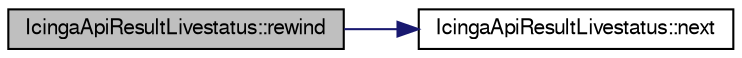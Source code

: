 digraph G
{
  bgcolor="transparent";
  edge [fontname="FreeSans",fontsize="10",labelfontname="FreeSans",labelfontsize="10"];
  node [fontname="FreeSans",fontsize="10",shape=record];
  rankdir=LR;
  Node1 [label="IcingaApiResultLivestatus::rewind",height=0.2,width=0.4,color="black", fillcolor="grey75", style="filled" fontcolor="black"];
  Node1 -> Node2 [color="midnightblue",fontsize="10",style="solid",fontname="FreeSans"];
  Node2 [label="IcingaApiResultLivestatus::next",height=0.2,width=0.4,color="black",URL="$classIcingaApiResultLivestatus.html#a43f84f40b1aeeb3322c2b6c2632ad343"];
}
